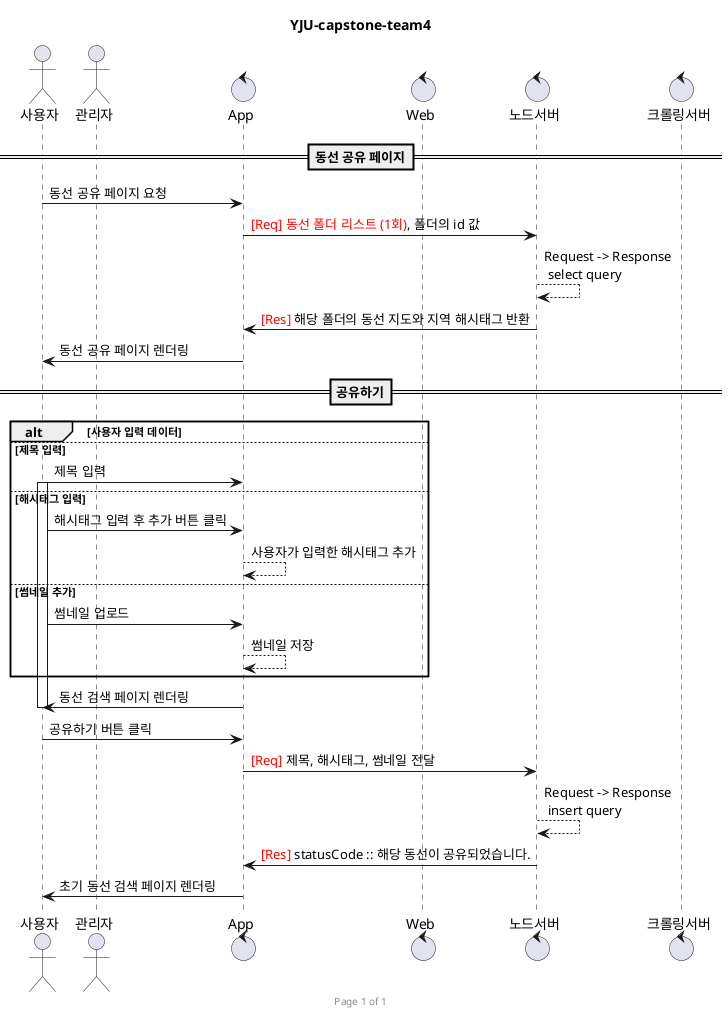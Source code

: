 @startuml

title YJU-capstone-team4
footer Page %page% of %lastpage%

actor 사용자 as User
actor 관리자 as Admin

control App
control Web
control 노드서버 as Node
control 크롤링서버 as Lamda

==동선 공유 페이지==
User -> App : 동선 공유 페이지 요청
    App -> Node : <font color=red>[Req] 동선 폴더 리스트 (1회)</font>, 폴더의 id 값
        Node --> Node : Request -> Response \n select query
    Node -> App : <font color=red>[Res]</font> 해당 폴더의 동선 지도와 지역 해시태그 반환
App -> User : 동선 공유 페이지 렌더링

==공유하기==
alt 사용자 입력 데이터
else 제목 입력
    User -> App : 제목 입력
activate User
else 해시태그 입력
    User -> App : 해시태그 입력 후 추가 버튼 클릭
    App --> App : 사용자가 입력한 해시태그 추가
else 썸네일 추가
    User -> App : 썸네일 업로드
    App --> App : 썸네일 저장
end
    App -> User : 동선 검색 페이지 렌더링
deactivate User

User -> App : 공유하기 버튼 클릭
    App -> Node : <font color=red>[Req]</font> 제목, 해시태그, 썸네일 전달
    Node --> Node : Request -> Response \n insert query
    Node -> App : <font color=red>[Res]</font> statusCode :: 해당 동선이 공유되었습니다.
App -> User : 초기 동선 검색 페이지 렌더링    

@enduml